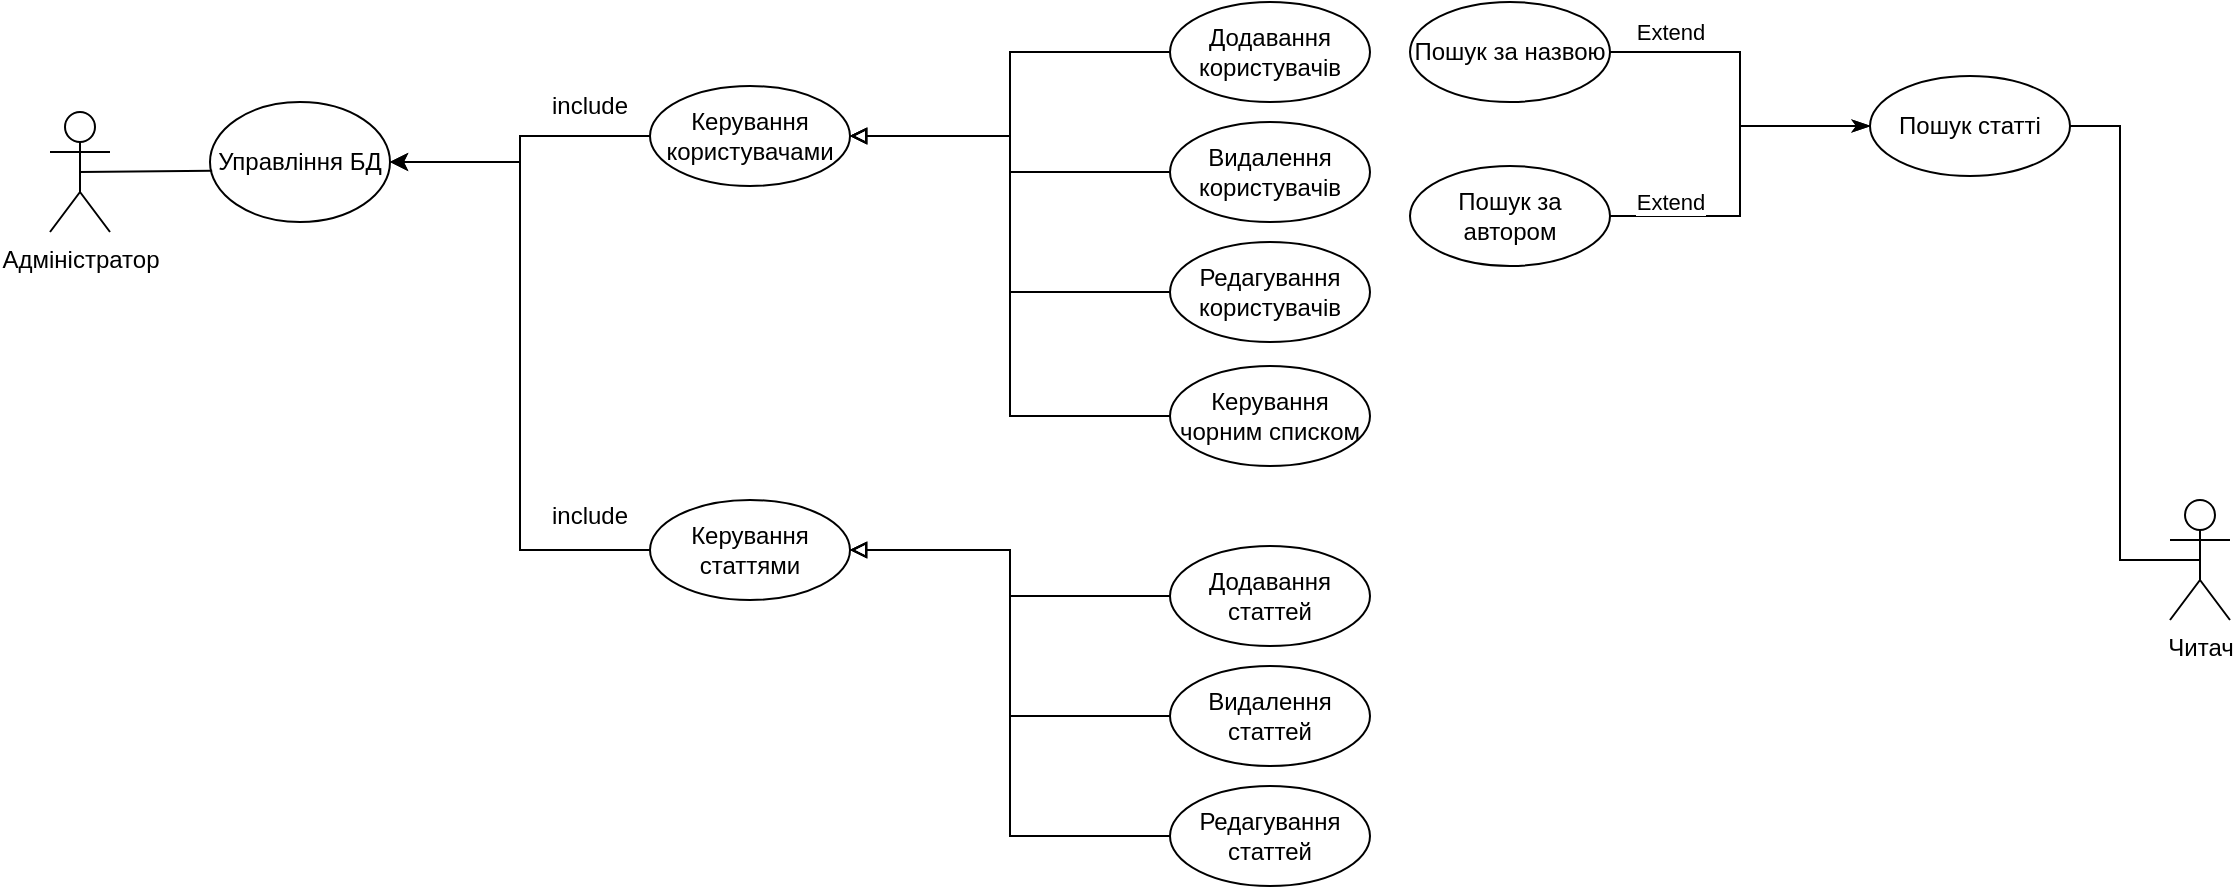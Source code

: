 <mxfile version="21.2.9" type="device">
  <diagram name="Page-1" id="e7e014a7-5840-1c2e-5031-d8a46d1fe8dd">
    <mxGraphModel dx="794" dy="732" grid="1" gridSize="10" guides="1" tooltips="1" connect="1" arrows="1" fold="1" page="1" pageScale="1" pageWidth="1169" pageHeight="826" background="#ffffff" math="0" shadow="0">
      <root>
        <mxCell id="0" />
        <mxCell id="1" parent="0" />
        <mxCell id="SxKo-OcmFjQGqQ5B9mya-41" value="Адміністратор&lt;br&gt;" style="shape=umlActor;verticalLabelPosition=bottom;verticalAlign=top;html=1;" parent="1" vertex="1">
          <mxGeometry x="50" y="73" width="30" height="60" as="geometry" />
        </mxCell>
        <mxCell id="SxKo-OcmFjQGqQ5B9mya-114" style="edgeStyle=orthogonalEdgeStyle;rounded=0;sketch=0;orthogonalLoop=1;jettySize=auto;html=1;exitX=0.5;exitY=0.5;exitDx=0;exitDy=0;exitPerimeter=0;entryX=1;entryY=0.5;entryDx=0;entryDy=0;endArrow=none;endFill=0;strokeColor=#000000;" parent="1" source="SxKo-OcmFjQGqQ5B9mya-43" target="SxKo-OcmFjQGqQ5B9mya-113" edge="1">
          <mxGeometry relative="1" as="geometry" />
        </mxCell>
        <mxCell id="SxKo-OcmFjQGqQ5B9mya-43" value="Читач&lt;br&gt;" style="shape=umlActor;verticalLabelPosition=bottom;verticalAlign=top;html=1;" parent="1" vertex="1">
          <mxGeometry x="1110" y="267" width="30" height="60" as="geometry" />
        </mxCell>
        <mxCell id="SxKo-OcmFjQGqQ5B9mya-47" value="Управління БД" style="ellipse;whiteSpace=wrap;html=1;" parent="1" vertex="1">
          <mxGeometry x="130" y="68" width="90" height="60" as="geometry" />
        </mxCell>
        <mxCell id="SxKo-OcmFjQGqQ5B9mya-49" value="" style="endArrow=none;html=1;entryX=0.012;entryY=0.573;entryDx=0;entryDy=0;entryPerimeter=0;exitX=0.5;exitY=0.5;exitDx=0;exitDy=0;exitPerimeter=0;" parent="1" source="SxKo-OcmFjQGqQ5B9mya-41" target="SxKo-OcmFjQGqQ5B9mya-47" edge="1">
          <mxGeometry width="50" height="50" relative="1" as="geometry">
            <mxPoint x="120" y="140" as="sourcePoint" />
            <mxPoint x="170" y="90" as="targetPoint" />
          </mxGeometry>
        </mxCell>
        <mxCell id="SxKo-OcmFjQGqQ5B9mya-62" style="edgeStyle=orthogonalEdgeStyle;rounded=0;orthogonalLoop=1;jettySize=auto;html=1;entryX=1;entryY=0.5;entryDx=0;entryDy=0;" parent="1" source="SxKo-OcmFjQGqQ5B9mya-50" target="SxKo-OcmFjQGqQ5B9mya-47" edge="1">
          <mxGeometry relative="1" as="geometry" />
        </mxCell>
        <mxCell id="SxKo-OcmFjQGqQ5B9mya-50" value="Керування користувачами" style="ellipse;whiteSpace=wrap;html=1;" parent="1" vertex="1">
          <mxGeometry x="350" y="60" width="100" height="50" as="geometry" />
        </mxCell>
        <mxCell id="SxKo-OcmFjQGqQ5B9mya-63" style="edgeStyle=orthogonalEdgeStyle;rounded=0;orthogonalLoop=1;jettySize=auto;html=1;entryX=1;entryY=0.5;entryDx=0;entryDy=0;" parent="1" source="SxKo-OcmFjQGqQ5B9mya-52" target="SxKo-OcmFjQGqQ5B9mya-47" edge="1">
          <mxGeometry relative="1" as="geometry" />
        </mxCell>
        <mxCell id="SxKo-OcmFjQGqQ5B9mya-52" value="Керування статтями" style="ellipse;whiteSpace=wrap;html=1;" parent="1" vertex="1">
          <mxGeometry x="350" y="267" width="100" height="50" as="geometry" />
        </mxCell>
        <mxCell id="SxKo-OcmFjQGqQ5B9mya-64" style="edgeStyle=orthogonalEdgeStyle;rounded=0;orthogonalLoop=1;jettySize=auto;html=1;entryX=1;entryY=0.5;entryDx=0;entryDy=0;endArrow=block;endFill=0;" parent="1" source="SxKo-OcmFjQGqQ5B9mya-56" target="SxKo-OcmFjQGqQ5B9mya-50" edge="1">
          <mxGeometry relative="1" as="geometry" />
        </mxCell>
        <mxCell id="SxKo-OcmFjQGqQ5B9mya-56" value="Додавання користувачів&lt;br&gt;" style="ellipse;whiteSpace=wrap;html=1;" parent="1" vertex="1">
          <mxGeometry x="610" y="18" width="100" height="50" as="geometry" />
        </mxCell>
        <mxCell id="SxKo-OcmFjQGqQ5B9mya-65" style="edgeStyle=orthogonalEdgeStyle;rounded=0;orthogonalLoop=1;jettySize=auto;html=1;endArrow=block;endFill=0;" parent="1" source="SxKo-OcmFjQGqQ5B9mya-57" target="SxKo-OcmFjQGqQ5B9mya-50" edge="1">
          <mxGeometry relative="1" as="geometry" />
        </mxCell>
        <mxCell id="SxKo-OcmFjQGqQ5B9mya-57" value="Видалення користувачів" style="ellipse;whiteSpace=wrap;html=1;" parent="1" vertex="1">
          <mxGeometry x="610" y="78" width="100" height="50" as="geometry" />
        </mxCell>
        <mxCell id="SxKo-OcmFjQGqQ5B9mya-66" style="edgeStyle=orthogonalEdgeStyle;rounded=0;orthogonalLoop=1;jettySize=auto;html=1;entryX=1;entryY=0.5;entryDx=0;entryDy=0;endArrow=block;endFill=0;" parent="1" source="SxKo-OcmFjQGqQ5B9mya-58" target="SxKo-OcmFjQGqQ5B9mya-50" edge="1">
          <mxGeometry relative="1" as="geometry" />
        </mxCell>
        <mxCell id="SxKo-OcmFjQGqQ5B9mya-58" value="Редагування користувачів" style="ellipse;whiteSpace=wrap;html=1;" parent="1" vertex="1">
          <mxGeometry x="610" y="138" width="100" height="50" as="geometry" />
        </mxCell>
        <mxCell id="SxKo-OcmFjQGqQ5B9mya-70" style="edgeStyle=orthogonalEdgeStyle;rounded=0;orthogonalLoop=1;jettySize=auto;html=1;entryX=1;entryY=0.5;entryDx=0;entryDy=0;endArrow=block;endFill=0;" parent="1" source="SxKo-OcmFjQGqQ5B9mya-67" target="SxKo-OcmFjQGqQ5B9mya-52" edge="1">
          <mxGeometry relative="1" as="geometry" />
        </mxCell>
        <mxCell id="SxKo-OcmFjQGqQ5B9mya-67" value="Додавання статтей" style="ellipse;whiteSpace=wrap;html=1;" parent="1" vertex="1">
          <mxGeometry x="610" y="290" width="100" height="50" as="geometry" />
        </mxCell>
        <mxCell id="SxKo-OcmFjQGqQ5B9mya-71" style="edgeStyle=orthogonalEdgeStyle;rounded=0;orthogonalLoop=1;jettySize=auto;html=1;entryX=1;entryY=0.5;entryDx=0;entryDy=0;endArrow=block;endFill=0;" parent="1" source="SxKo-OcmFjQGqQ5B9mya-68" target="SxKo-OcmFjQGqQ5B9mya-52" edge="1">
          <mxGeometry relative="1" as="geometry" />
        </mxCell>
        <mxCell id="SxKo-OcmFjQGqQ5B9mya-68" value="Видалення статтей" style="ellipse;whiteSpace=wrap;html=1;" parent="1" vertex="1">
          <mxGeometry x="610" y="350" width="100" height="50" as="geometry" />
        </mxCell>
        <mxCell id="SxKo-OcmFjQGqQ5B9mya-73" style="edgeStyle=orthogonalEdgeStyle;rounded=0;orthogonalLoop=1;jettySize=auto;html=1;entryX=1;entryY=0.5;entryDx=0;entryDy=0;endArrow=block;endFill=0;" parent="1" source="SxKo-OcmFjQGqQ5B9mya-69" target="SxKo-OcmFjQGqQ5B9mya-52" edge="1">
          <mxGeometry relative="1" as="geometry" />
        </mxCell>
        <mxCell id="SxKo-OcmFjQGqQ5B9mya-69" value="Редагування статтей" style="ellipse;whiteSpace=wrap;html=1;" parent="1" vertex="1">
          <mxGeometry x="610" y="410" width="100" height="50" as="geometry" />
        </mxCell>
        <mxCell id="SxKo-OcmFjQGqQ5B9mya-80" value="include&lt;br&gt;" style="text;html=1;strokeColor=none;fillColor=none;align=center;verticalAlign=middle;whiteSpace=wrap;rounded=0;" parent="1" vertex="1">
          <mxGeometry x="300" y="60" width="40" height="20" as="geometry" />
        </mxCell>
        <mxCell id="SxKo-OcmFjQGqQ5B9mya-81" value="include&lt;br&gt;" style="text;html=1;strokeColor=none;fillColor=none;align=center;verticalAlign=middle;whiteSpace=wrap;rounded=0;" parent="1" vertex="1">
          <mxGeometry x="300" y="265" width="40" height="20" as="geometry" />
        </mxCell>
        <mxCell id="SxKo-OcmFjQGqQ5B9mya-111" style="edgeStyle=orthogonalEdgeStyle;rounded=0;sketch=0;orthogonalLoop=1;jettySize=auto;html=1;exitX=0;exitY=0.5;exitDx=0;exitDy=0;entryX=1;entryY=0.5;entryDx=0;entryDy=0;endArrow=block;endFill=0;strokeColor=#000000;" parent="1" source="SxKo-OcmFjQGqQ5B9mya-110" target="SxKo-OcmFjQGqQ5B9mya-50" edge="1">
          <mxGeometry relative="1" as="geometry" />
        </mxCell>
        <mxCell id="SxKo-OcmFjQGqQ5B9mya-110" value="Керування чорним списком" style="ellipse;whiteSpace=wrap;html=1;" parent="1" vertex="1">
          <mxGeometry x="610" y="200" width="100" height="50" as="geometry" />
        </mxCell>
        <mxCell id="SxKo-OcmFjQGqQ5B9mya-113" value="Пошук статті" style="ellipse;whiteSpace=wrap;html=1;" parent="1" vertex="1">
          <mxGeometry x="960" y="55" width="100" height="50" as="geometry" />
        </mxCell>
        <mxCell id="SxKo-OcmFjQGqQ5B9mya-117" style="edgeStyle=orthogonalEdgeStyle;rounded=0;sketch=0;orthogonalLoop=1;jettySize=auto;html=1;entryX=0;entryY=0.5;entryDx=0;entryDy=0;endArrow=classicThin;endFill=1;strokeColor=#000000;" parent="1" source="SxKo-OcmFjQGqQ5B9mya-115" target="SxKo-OcmFjQGqQ5B9mya-113" edge="1">
          <mxGeometry relative="1" as="geometry" />
        </mxCell>
        <mxCell id="SxKo-OcmFjQGqQ5B9mya-115" value="Пошук за назвою" style="ellipse;whiteSpace=wrap;html=1;" parent="1" vertex="1">
          <mxGeometry x="730" y="18" width="100" height="50" as="geometry" />
        </mxCell>
        <mxCell id="SxKo-OcmFjQGqQ5B9mya-118" style="edgeStyle=orthogonalEdgeStyle;rounded=0;sketch=0;orthogonalLoop=1;jettySize=auto;html=1;entryX=0;entryY=0.5;entryDx=0;entryDy=0;endArrow=classicThin;endFill=1;strokeColor=#000000;" parent="1" source="SxKo-OcmFjQGqQ5B9mya-116" target="SxKo-OcmFjQGqQ5B9mya-113" edge="1">
          <mxGeometry relative="1" as="geometry" />
        </mxCell>
        <mxCell id="SxKo-OcmFjQGqQ5B9mya-116" value="Пошук за автором" style="ellipse;whiteSpace=wrap;html=1;" parent="1" vertex="1">
          <mxGeometry x="730" y="100" width="100" height="50" as="geometry" />
        </mxCell>
        <mxCell id="SxKo-OcmFjQGqQ5B9mya-119" value="Extend" style="edgeLabel;html=1;align=center;verticalAlign=middle;resizable=0;points=[];" parent="1" vertex="1" connectable="0">
          <mxGeometry x="860.001" y="33" as="geometry" />
        </mxCell>
        <mxCell id="SxKo-OcmFjQGqQ5B9mya-120" value="Extend" style="edgeLabel;html=1;align=center;verticalAlign=middle;resizable=0;points=[];" parent="1" vertex="1" connectable="0">
          <mxGeometry x="860.001" y="118" as="geometry" />
        </mxCell>
      </root>
    </mxGraphModel>
  </diagram>
</mxfile>

